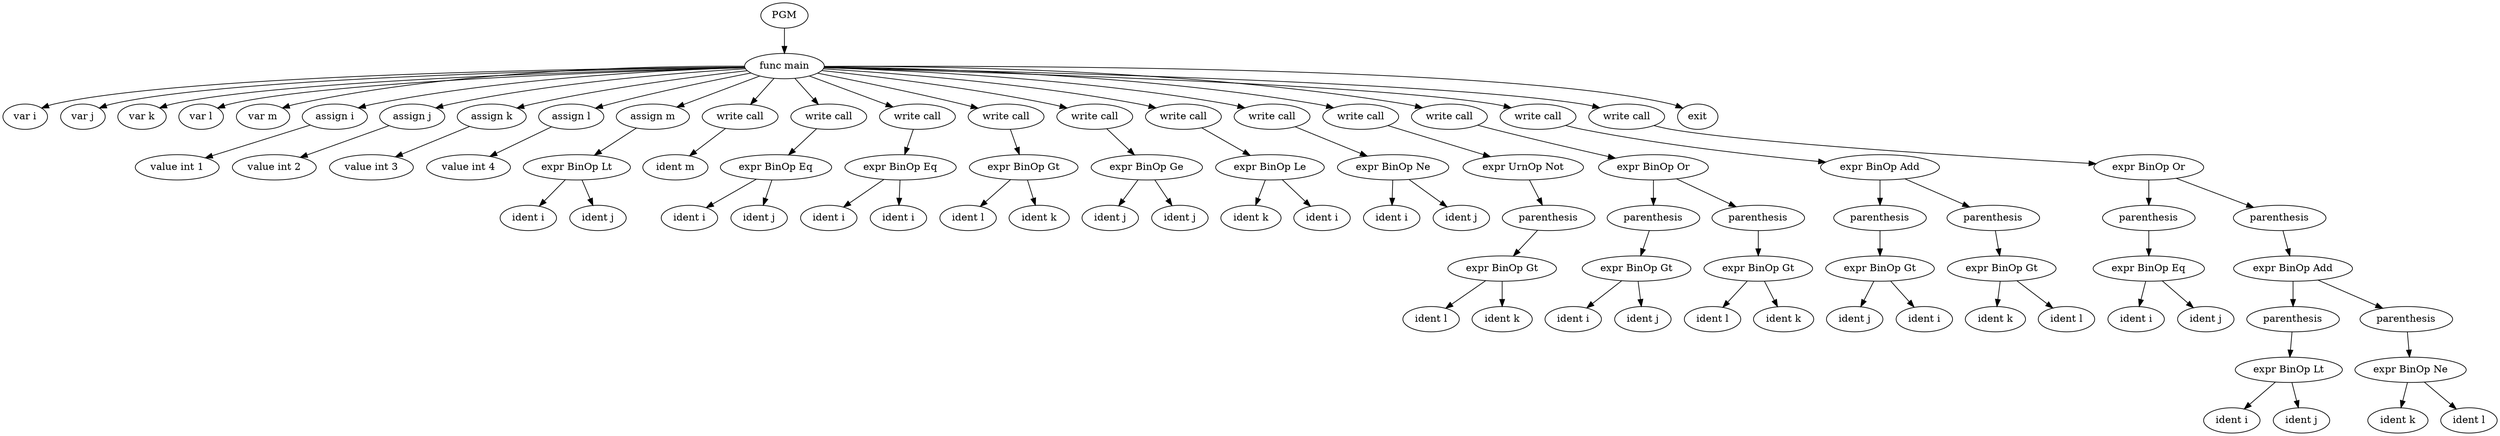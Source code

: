 digraph ast {
0[label = PGM, shape = ellipse]
1[label = "func main", shape = ellipse]
0 -> 1
2[label = "var i", shape = ellipse]
1 -> 2
3[label = "var j", shape = ellipse]
1 -> 3
4[label = "var k", shape = ellipse]
1 -> 4
5[label = "var l", shape = ellipse]
1 -> 5
6[label = "var m", shape = ellipse]
1 -> 6
7[label = "assign i", shape = ellipse]
1 -> 7
8[label = "value int 1", shape = ellipse]
7 -> 8
9[label = "assign j", shape = ellipse]
1 -> 9
10[label = "value int 2", shape = ellipse]
9 -> 10
11[label = "assign k", shape = ellipse]
1 -> 11
12[label = "value int 3", shape = ellipse]
11 -> 12
13[label = "assign l", shape = ellipse]
1 -> 13
14[label = "value int 4", shape = ellipse]
13 -> 14
15[label = "assign m", shape = ellipse]
1 -> 15
16[label = "expr BinOp Lt", shape = ellipse]
15 -> 16
17[label = "ident i", shape = ellipse]
16 -> 17
18[label = "ident j", shape = ellipse]
16 -> 18
19[label = "write call", shape = ellipse]
1 -> 19
20[label = "ident m", shape = ellipse]
19 -> 20
21[label = "write call", shape = ellipse]
1 -> 21
22[label = "expr BinOp Eq", shape = ellipse]
21 -> 22
23[label = "ident i", shape = ellipse]
22 -> 23
24[label = "ident j", shape = ellipse]
22 -> 24
25[label = "write call", shape = ellipse]
1 -> 25
26[label = "expr BinOp Eq", shape = ellipse]
25 -> 26
27[label = "ident i", shape = ellipse]
26 -> 27
28[label = "ident i", shape = ellipse]
26 -> 28
29[label = "write call", shape = ellipse]
1 -> 29
30[label = "expr BinOp Gt", shape = ellipse]
29 -> 30
31[label = "ident l", shape = ellipse]
30 -> 31
32[label = "ident k", shape = ellipse]
30 -> 32
33[label = "write call", shape = ellipse]
1 -> 33
34[label = "expr BinOp Ge", shape = ellipse]
33 -> 34
35[label = "ident j", shape = ellipse]
34 -> 35
36[label = "ident j", shape = ellipse]
34 -> 36
37[label = "write call", shape = ellipse]
1 -> 37
38[label = "expr BinOp Le", shape = ellipse]
37 -> 38
39[label = "ident k", shape = ellipse]
38 -> 39
40[label = "ident i", shape = ellipse]
38 -> 40
41[label = "write call", shape = ellipse]
1 -> 41
42[label = "expr BinOp Ne", shape = ellipse]
41 -> 42
43[label = "ident i", shape = ellipse]
42 -> 43
44[label = "ident j", shape = ellipse]
42 -> 44
45[label = "write call", shape = ellipse]
1 -> 45
46[label = "expr UrnOp Not", shape = ellipse]
45 -> 46
47[label = "parenthesis", shape = ellipse]
46 -> 47
48[label = "expr BinOp Gt", shape = ellipse]
47 -> 48
49[label = "ident l", shape = ellipse]
48 -> 49
50[label = "ident k", shape = ellipse]
48 -> 50
51[label = "write call", shape = ellipse]
1 -> 51
52[label = "expr BinOp Or", shape = ellipse]
51 -> 52
53[label = "parenthesis", shape = ellipse]
52 -> 53
54[label = "expr BinOp Gt", shape = ellipse]
53 -> 54
55[label = "ident i", shape = ellipse]
54 -> 55
56[label = "ident j", shape = ellipse]
54 -> 56
57[label = "parenthesis", shape = ellipse]
52 -> 57
58[label = "expr BinOp Gt", shape = ellipse]
57 -> 58
59[label = "ident l", shape = ellipse]
58 -> 59
60[label = "ident k", shape = ellipse]
58 -> 60
61[label = "write call", shape = ellipse]
1 -> 61
62[label = "expr BinOp Add", shape = ellipse]
61 -> 62
63[label = "parenthesis", shape = ellipse]
62 -> 63
64[label = "expr BinOp Gt", shape = ellipse]
63 -> 64
65[label = "ident j", shape = ellipse]
64 -> 65
66[label = "ident i", shape = ellipse]
64 -> 66
67[label = "parenthesis", shape = ellipse]
62 -> 67
68[label = "expr BinOp Gt", shape = ellipse]
67 -> 68
69[label = "ident k", shape = ellipse]
68 -> 69
70[label = "ident l", shape = ellipse]
68 -> 70
71[label = "write call", shape = ellipse]
1 -> 71
72[label = "expr BinOp Or", shape = ellipse]
71 -> 72
73[label = "parenthesis", shape = ellipse]
72 -> 73
74[label = "expr BinOp Eq", shape = ellipse]
73 -> 74
75[label = "ident i", shape = ellipse]
74 -> 75
76[label = "ident j", shape = ellipse]
74 -> 76
77[label = "parenthesis", shape = ellipse]
72 -> 77
78[label = "expr BinOp Add", shape = ellipse]
77 -> 78
79[label = "parenthesis", shape = ellipse]
78 -> 79
80[label = "expr BinOp Lt", shape = ellipse]
79 -> 80
81[label = "ident i", shape = ellipse]
80 -> 81
82[label = "ident j", shape = ellipse]
80 -> 82
83[label = "parenthesis", shape = ellipse]
78 -> 83
84[label = "expr BinOp Ne", shape = ellipse]
83 -> 84
85[label = "ident k", shape = ellipse]
84 -> 85
86[label = "ident l", shape = ellipse]
84 -> 86
87[label = "exit", shape = ellipse]
1 -> 87
}